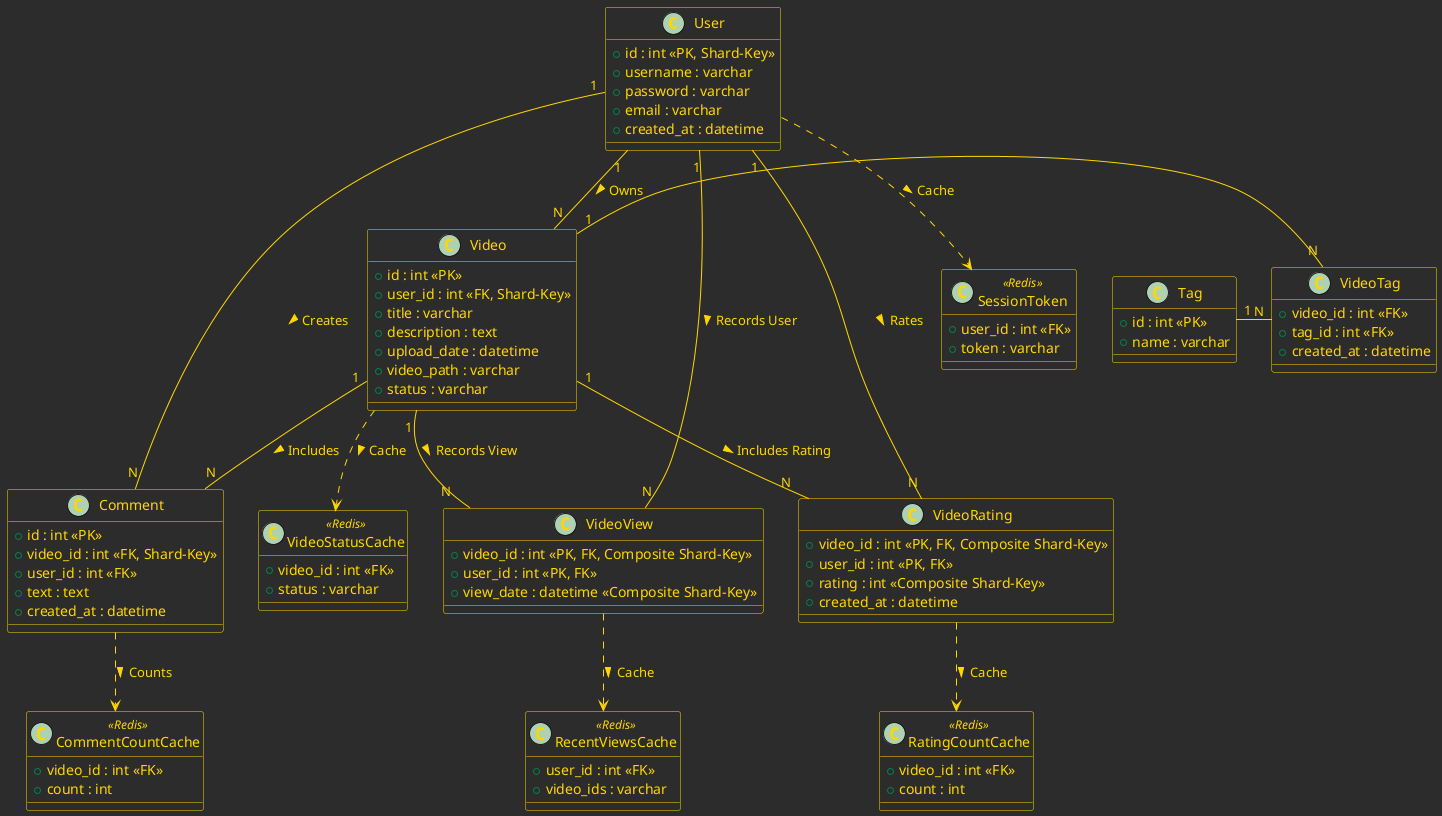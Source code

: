 @startuml
' Set global skin parameters for dark mode
skinparam backgroundColor #2C2C2C
skinparam defaultFontColor #FFD700
skinparam class {
  BackgroundColor #2C2C2C
  ArrowColor #FFD700
  BorderColor #FFD700
  FontColor #FFD700
}

' Define classes with PK, FK, and note composite sharding key with <<Composite Shard-Key>>
' And Redis cache with <<Redis>>
class User {
  +id : int <<PK, Shard-Key>>
  +username : varchar
  +password : varchar
  +email : varchar
  +created_at : datetime
}

class Video {
  +id : int <<PK>>
  +user_id : int <<FK, Shard-Key>>
  +title : varchar
  +description : text
  +upload_date : datetime
  +video_path : varchar
  +status : varchar
}

class Tag {
  +id : int <<PK>>
  +name : varchar
}

' Define association class for Video-Tag relationship
class VideoTag {
  +video_id : int <<FK>>
  +tag_id : int <<FK>>
  +created_at : datetime
}

class Comment {
  +id : int <<PK>>
  +video_id : int <<FK, Shard-Key>>
  +user_id : int <<FK>>
  +text : text
  +created_at : datetime
}

class VideoView {
  +video_id : int <<PK, FK, Composite Shard-Key>>
  +user_id : int <<PK, FK>>
  +view_date : datetime <<Composite Shard-Key>>
}

class VideoRating {
  +video_id : int <<PK, FK, Composite Shard-Key>>
  +user_id : int <<PK, FK>>
  +rating : int <<Composite Shard-Key>>
  +created_at : datetime
}

' Define Redis storage classes with <<Redis>> stereotype
class SessionToken <<Redis>> {
  +user_id : int <<FK>>
  +token : varchar
}

class VideoStatusCache <<Redis>> {
  +video_id : int <<FK>>
  +status : varchar
}

class CommentCountCache <<Redis>> {
  +video_id : int <<FK>>
  +count : int
}

class RecentViewsCache <<Redis>> {
  +user_id : int <<FK>>
  +video_ids : varchar
}

class RatingCountCache <<Redis>> {
  +video_id : int <<FK>>
  +count : int
}

' Define relationships with cardinality
Video "1" - "N" VideoTag
Tag "1" - "N" VideoTag
User "1" -down- "N" Video : Owns >
Video "1" -down- "N" Comment : Includes >
User "1" -down- "N" Comment : Creates >
Video "1" -down- "N" VideoView : Records View >
User "1" -down- "N" VideoView : Records User >
Video "1" -down- "N" VideoRating : Includes Rating >
User "1" -down- "N" VideoRating : Rates >

' Define cache relationships
Video ..> VideoStatusCache : Cache >
User ..> SessionToken : Cache >
Comment ..> CommentCountCache : Counts >
VideoView ..> RecentViewsCache : Cache >
VideoRating ..> RatingCountCache : Cache >

' End UML
@enduml
